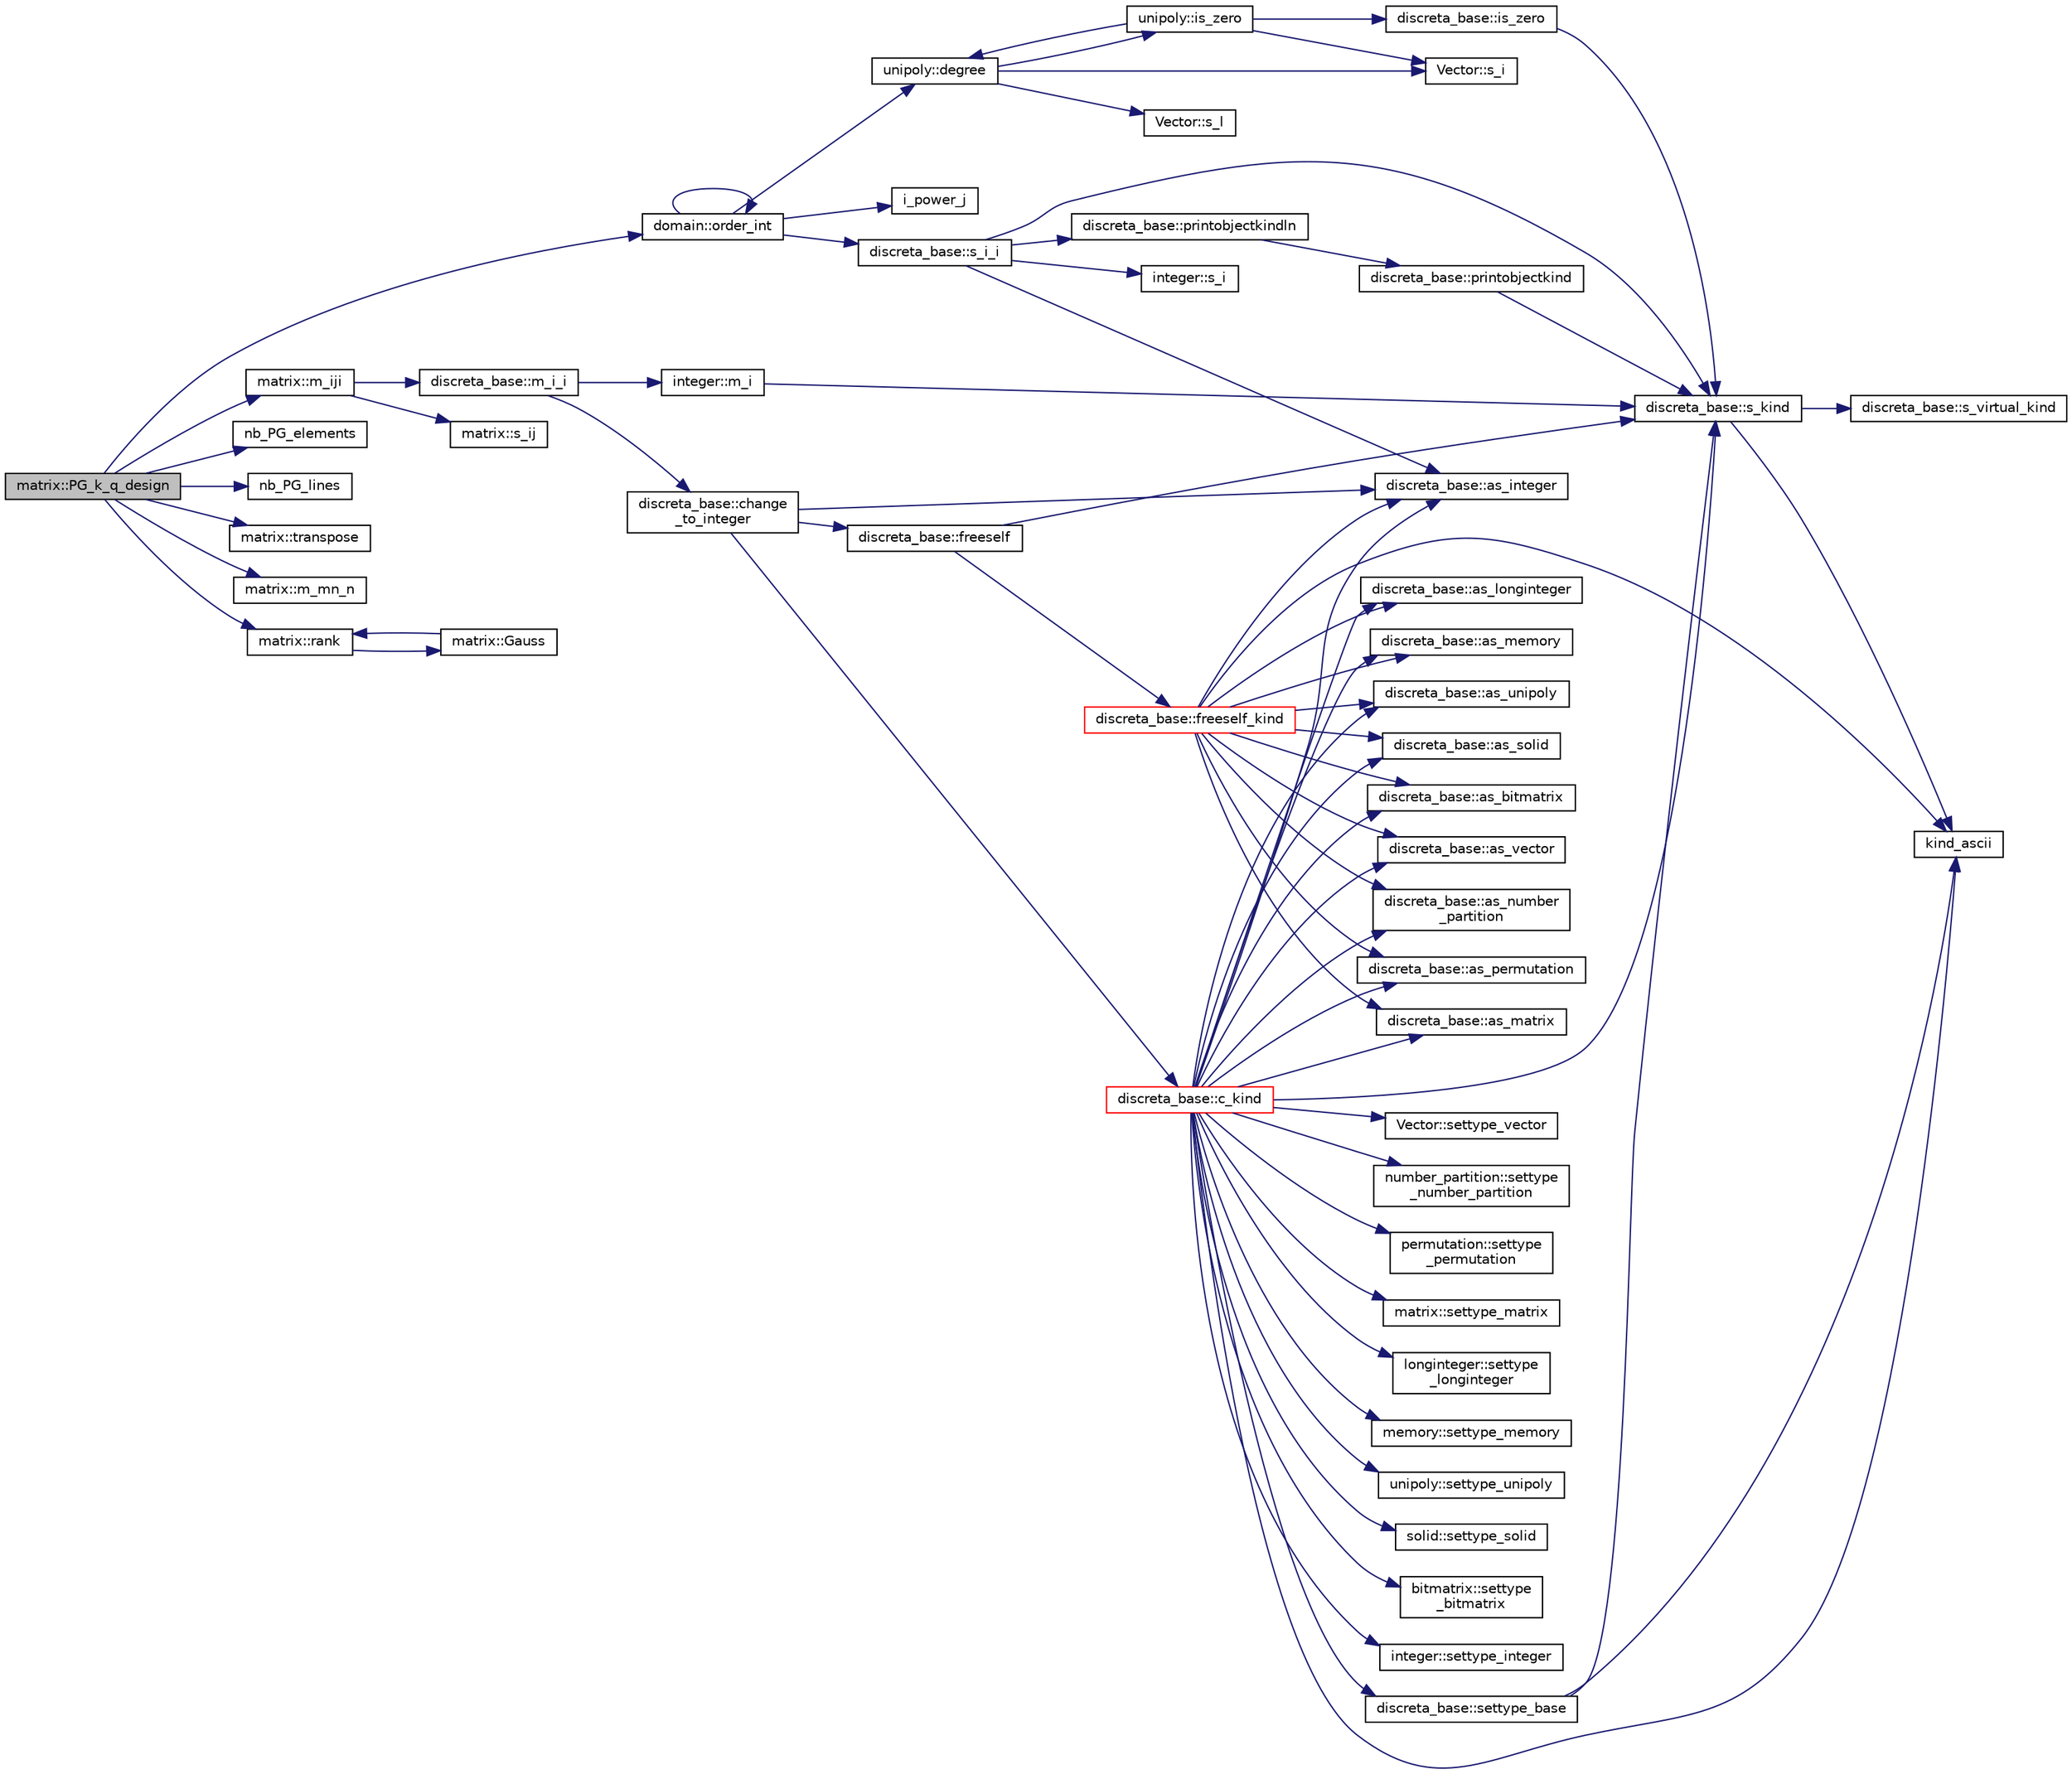 digraph "matrix::PG_k_q_design"
{
  edge [fontname="Helvetica",fontsize="10",labelfontname="Helvetica",labelfontsize="10"];
  node [fontname="Helvetica",fontsize="10",shape=record];
  rankdir="LR";
  Node1381 [label="matrix::PG_k_q_design",height=0.2,width=0.4,color="black", fillcolor="grey75", style="filled", fontcolor="black"];
  Node1381 -> Node1382 [color="midnightblue",fontsize="10",style="solid",fontname="Helvetica"];
  Node1382 [label="domain::order_int",height=0.2,width=0.4,color="black", fillcolor="white", style="filled",URL="$de/d3b/classdomain.html#aa8dcedfd93e3a8db0069a08b9f0bfff7"];
  Node1382 -> Node1383 [color="midnightblue",fontsize="10",style="solid",fontname="Helvetica"];
  Node1383 [label="discreta_base::s_i_i",height=0.2,width=0.4,color="black", fillcolor="white", style="filled",URL="$d7/d71/classdiscreta__base.html#aadb92c01fbe69b3034b0214b33fbc735"];
  Node1383 -> Node1384 [color="midnightblue",fontsize="10",style="solid",fontname="Helvetica"];
  Node1384 [label="discreta_base::s_kind",height=0.2,width=0.4,color="black", fillcolor="white", style="filled",URL="$d7/d71/classdiscreta__base.html#a8a830025c74adbbc3362418a7c2ba157"];
  Node1384 -> Node1385 [color="midnightblue",fontsize="10",style="solid",fontname="Helvetica"];
  Node1385 [label="discreta_base::s_virtual_kind",height=0.2,width=0.4,color="black", fillcolor="white", style="filled",URL="$d7/d71/classdiscreta__base.html#a52778a6d6943a468be083d0785d418fb"];
  Node1384 -> Node1386 [color="midnightblue",fontsize="10",style="solid",fontname="Helvetica"];
  Node1386 [label="kind_ascii",height=0.2,width=0.4,color="black", fillcolor="white", style="filled",URL="$d9/d60/discreta_8h.html#ad0ce825a9f29bc6cec27e1b64cfe27bf"];
  Node1383 -> Node1387 [color="midnightblue",fontsize="10",style="solid",fontname="Helvetica"];
  Node1387 [label="discreta_base::printobjectkindln",height=0.2,width=0.4,color="black", fillcolor="white", style="filled",URL="$d7/d71/classdiscreta__base.html#a677ccc8f392ebedde05e453f8cf59559"];
  Node1387 -> Node1388 [color="midnightblue",fontsize="10",style="solid",fontname="Helvetica"];
  Node1388 [label="discreta_base::printobjectkind",height=0.2,width=0.4,color="black", fillcolor="white", style="filled",URL="$d7/d71/classdiscreta__base.html#aa75a1314aa706909b029664944904231"];
  Node1388 -> Node1384 [color="midnightblue",fontsize="10",style="solid",fontname="Helvetica"];
  Node1383 -> Node1389 [color="midnightblue",fontsize="10",style="solid",fontname="Helvetica"];
  Node1389 [label="discreta_base::as_integer",height=0.2,width=0.4,color="black", fillcolor="white", style="filled",URL="$d7/d71/classdiscreta__base.html#a00d7691eaf874fd283d942692fe8dd26"];
  Node1383 -> Node1390 [color="midnightblue",fontsize="10",style="solid",fontname="Helvetica"];
  Node1390 [label="integer::s_i",height=0.2,width=0.4,color="black", fillcolor="white", style="filled",URL="$d0/de5/classinteger.html#adf28e9f94d4c844adaa950deeb80b904"];
  Node1382 -> Node1382 [color="midnightblue",fontsize="10",style="solid",fontname="Helvetica"];
  Node1382 -> Node1391 [color="midnightblue",fontsize="10",style="solid",fontname="Helvetica"];
  Node1391 [label="unipoly::degree",height=0.2,width=0.4,color="black", fillcolor="white", style="filled",URL="$d1/d89/classunipoly.html#ab2b9692ea17ce32c0c8f2cc246517e37"];
  Node1391 -> Node1392 [color="midnightblue",fontsize="10",style="solid",fontname="Helvetica"];
  Node1392 [label="Vector::s_l",height=0.2,width=0.4,color="black", fillcolor="white", style="filled",URL="$d5/db2/class_vector.html#ad2dc082288f858d22a528832289e0704"];
  Node1391 -> Node1393 [color="midnightblue",fontsize="10",style="solid",fontname="Helvetica"];
  Node1393 [label="Vector::s_i",height=0.2,width=0.4,color="black", fillcolor="white", style="filled",URL="$d5/db2/class_vector.html#a1c4fe1752523df8119f70dd550244871"];
  Node1391 -> Node1394 [color="midnightblue",fontsize="10",style="solid",fontname="Helvetica"];
  Node1394 [label="unipoly::is_zero",height=0.2,width=0.4,color="black", fillcolor="white", style="filled",URL="$d1/d89/classunipoly.html#a7bff4146466929655bf2bcfd42c682cf"];
  Node1394 -> Node1391 [color="midnightblue",fontsize="10",style="solid",fontname="Helvetica"];
  Node1394 -> Node1393 [color="midnightblue",fontsize="10",style="solid",fontname="Helvetica"];
  Node1394 -> Node1395 [color="midnightblue",fontsize="10",style="solid",fontname="Helvetica"];
  Node1395 [label="discreta_base::is_zero",height=0.2,width=0.4,color="black", fillcolor="white", style="filled",URL="$d7/d71/classdiscreta__base.html#ac75f6bdc1ba1b406e26cf921adfd9864"];
  Node1395 -> Node1384 [color="midnightblue",fontsize="10",style="solid",fontname="Helvetica"];
  Node1382 -> Node1396 [color="midnightblue",fontsize="10",style="solid",fontname="Helvetica"];
  Node1396 [label="i_power_j",height=0.2,width=0.4,color="black", fillcolor="white", style="filled",URL="$de/dc5/algebra__and__number__theory_8h.html#a39b321523e8957d701618bb5cac542b5"];
  Node1381 -> Node1397 [color="midnightblue",fontsize="10",style="solid",fontname="Helvetica"];
  Node1397 [label="nb_PG_elements",height=0.2,width=0.4,color="black", fillcolor="white", style="filled",URL="$d4/d67/geometry_8h.html#ada56c56cb5c7b39553dc0391f2df1cee"];
  Node1381 -> Node1398 [color="midnightblue",fontsize="10",style="solid",fontname="Helvetica"];
  Node1398 [label="nb_PG_lines",height=0.2,width=0.4,color="black", fillcolor="white", style="filled",URL="$d6/d00/matrix_8_c.html#a59a0e6cd6007a72a4e54258b6820f1a9"];
  Node1381 -> Node1399 [color="midnightblue",fontsize="10",style="solid",fontname="Helvetica"];
  Node1399 [label="matrix::transpose",height=0.2,width=0.4,color="black", fillcolor="white", style="filled",URL="$d1/d8d/classmatrix.html#a1d8064be96298b81e8e060f02b9cef3e"];
  Node1381 -> Node1400 [color="midnightblue",fontsize="10",style="solid",fontname="Helvetica"];
  Node1400 [label="matrix::m_mn_n",height=0.2,width=0.4,color="black", fillcolor="white", style="filled",URL="$d1/d8d/classmatrix.html#ae9a8cf19bd93428639950725edbd2271"];
  Node1381 -> Node1401 [color="midnightblue",fontsize="10",style="solid",fontname="Helvetica"];
  Node1401 [label="matrix::rank",height=0.2,width=0.4,color="black", fillcolor="white", style="filled",URL="$d1/d8d/classmatrix.html#a6248f2f23a2b0f011a21548cced5dc1f"];
  Node1401 -> Node1402 [color="midnightblue",fontsize="10",style="solid",fontname="Helvetica"];
  Node1402 [label="matrix::Gauss",height=0.2,width=0.4,color="black", fillcolor="white", style="filled",URL="$d1/d8d/classmatrix.html#abe8ed121d6bc29e1cc4432ad45542450"];
  Node1402 -> Node1401 [color="midnightblue",fontsize="10",style="solid",fontname="Helvetica"];
  Node1381 -> Node1403 [color="midnightblue",fontsize="10",style="solid",fontname="Helvetica"];
  Node1403 [label="matrix::m_iji",height=0.2,width=0.4,color="black", fillcolor="white", style="filled",URL="$d1/d8d/classmatrix.html#a8cece141dbb3d39e94933c8da46dbd50"];
  Node1403 -> Node1404 [color="midnightblue",fontsize="10",style="solid",fontname="Helvetica"];
  Node1404 [label="matrix::s_ij",height=0.2,width=0.4,color="black", fillcolor="white", style="filled",URL="$d1/d8d/classmatrix.html#ab36f1b3abd2df280224c50c9debb57df"];
  Node1403 -> Node1405 [color="midnightblue",fontsize="10",style="solid",fontname="Helvetica"];
  Node1405 [label="discreta_base::m_i_i",height=0.2,width=0.4,color="black", fillcolor="white", style="filled",URL="$d7/d71/classdiscreta__base.html#aa231464a9d4bc233f66608021c9ad997"];
  Node1405 -> Node1406 [color="midnightblue",fontsize="10",style="solid",fontname="Helvetica"];
  Node1406 [label="discreta_base::change\l_to_integer",height=0.2,width=0.4,color="black", fillcolor="white", style="filled",URL="$d7/d71/classdiscreta__base.html#a58a5a5bd8f8e6f2dd7b4483b66dc7bb9"];
  Node1406 -> Node1407 [color="midnightblue",fontsize="10",style="solid",fontname="Helvetica"];
  Node1407 [label="discreta_base::freeself",height=0.2,width=0.4,color="black", fillcolor="white", style="filled",URL="$d7/d71/classdiscreta__base.html#a9a3c9501a562293b5667c11b9174d6e5"];
  Node1407 -> Node1408 [color="midnightblue",fontsize="10",style="solid",fontname="Helvetica"];
  Node1408 [label="discreta_base::freeself_kind",height=0.2,width=0.4,color="red", fillcolor="white", style="filled",URL="$d7/d71/classdiscreta__base.html#a63a23ada2165b3838fab719ed458cec8"];
  Node1408 -> Node1389 [color="midnightblue",fontsize="10",style="solid",fontname="Helvetica"];
  Node1408 -> Node1412 [color="midnightblue",fontsize="10",style="solid",fontname="Helvetica"];
  Node1412 [label="discreta_base::as_vector",height=0.2,width=0.4,color="black", fillcolor="white", style="filled",URL="$d7/d71/classdiscreta__base.html#a7bdd6cae39c380b128ee9e17e42cf020"];
  Node1408 -> Node1415 [color="midnightblue",fontsize="10",style="solid",fontname="Helvetica"];
  Node1415 [label="discreta_base::as_number\l_partition",height=0.2,width=0.4,color="black", fillcolor="white", style="filled",URL="$d7/d71/classdiscreta__base.html#a307aa09de0e925d46697707968ffab00"];
  Node1408 -> Node1417 [color="midnightblue",fontsize="10",style="solid",fontname="Helvetica"];
  Node1417 [label="discreta_base::as_permutation",height=0.2,width=0.4,color="black", fillcolor="white", style="filled",URL="$d7/d71/classdiscreta__base.html#aa4e72f36a82984239b12ae831e131098"];
  Node1408 -> Node1419 [color="midnightblue",fontsize="10",style="solid",fontname="Helvetica"];
  Node1419 [label="discreta_base::as_matrix",height=0.2,width=0.4,color="black", fillcolor="white", style="filled",URL="$d7/d71/classdiscreta__base.html#ae4d7f56d917a4707b838fbffde6467ff"];
  Node1408 -> Node1422 [color="midnightblue",fontsize="10",style="solid",fontname="Helvetica"];
  Node1422 [label="discreta_base::as_longinteger",height=0.2,width=0.4,color="black", fillcolor="white", style="filled",URL="$d7/d71/classdiscreta__base.html#a20a094639eb711b10c8694c51937f7cd"];
  Node1408 -> Node1425 [color="midnightblue",fontsize="10",style="solid",fontname="Helvetica"];
  Node1425 [label="discreta_base::as_memory",height=0.2,width=0.4,color="black", fillcolor="white", style="filled",URL="$d7/d71/classdiscreta__base.html#ad94b2d7dce0cd4fa22db57f6e79c4bd2"];
  Node1408 -> Node1427 [color="midnightblue",fontsize="10",style="solid",fontname="Helvetica"];
  Node1427 [label="discreta_base::as_unipoly",height=0.2,width=0.4,color="black", fillcolor="white", style="filled",URL="$d7/d71/classdiscreta__base.html#ad50d8027f039fe5c2478cddb243adc9d"];
  Node1408 -> Node1429 [color="midnightblue",fontsize="10",style="solid",fontname="Helvetica"];
  Node1429 [label="discreta_base::as_solid",height=0.2,width=0.4,color="black", fillcolor="white", style="filled",URL="$d7/d71/classdiscreta__base.html#a1fc5f2b85ec97ab0a69dd64903c970a5"];
  Node1408 -> Node1431 [color="midnightblue",fontsize="10",style="solid",fontname="Helvetica"];
  Node1431 [label="discreta_base::as_bitmatrix",height=0.2,width=0.4,color="black", fillcolor="white", style="filled",URL="$d7/d71/classdiscreta__base.html#a071ad54ea8ef6c9d1d15f532e5a76df6"];
  Node1408 -> Node1386 [color="midnightblue",fontsize="10",style="solid",fontname="Helvetica"];
  Node1407 -> Node1384 [color="midnightblue",fontsize="10",style="solid",fontname="Helvetica"];
  Node1406 -> Node1449 [color="midnightblue",fontsize="10",style="solid",fontname="Helvetica"];
  Node1449 [label="discreta_base::c_kind",height=0.2,width=0.4,color="red", fillcolor="white", style="filled",URL="$d7/d71/classdiscreta__base.html#adc2ff61589c2d083688e7a43f333cb62"];
  Node1449 -> Node1450 [color="midnightblue",fontsize="10",style="solid",fontname="Helvetica"];
  Node1450 [label="discreta_base::settype_base",height=0.2,width=0.4,color="black", fillcolor="white", style="filled",URL="$d7/d71/classdiscreta__base.html#a4f42899a89447d1c3993ea07c38f8ad4"];
  Node1450 -> Node1384 [color="midnightblue",fontsize="10",style="solid",fontname="Helvetica"];
  Node1450 -> Node1386 [color="midnightblue",fontsize="10",style="solid",fontname="Helvetica"];
  Node1449 -> Node1389 [color="midnightblue",fontsize="10",style="solid",fontname="Helvetica"];
  Node1449 -> Node1451 [color="midnightblue",fontsize="10",style="solid",fontname="Helvetica"];
  Node1451 [label="integer::settype_integer",height=0.2,width=0.4,color="black", fillcolor="white", style="filled",URL="$d0/de5/classinteger.html#a6265c65ef311229acd513d748faba796"];
  Node1449 -> Node1412 [color="midnightblue",fontsize="10",style="solid",fontname="Helvetica"];
  Node1449 -> Node1452 [color="midnightblue",fontsize="10",style="solid",fontname="Helvetica"];
  Node1452 [label="Vector::settype_vector",height=0.2,width=0.4,color="black", fillcolor="white", style="filled",URL="$d5/db2/class_vector.html#a34e0d00b18c051f23904a8429fa6c8b4"];
  Node1449 -> Node1415 [color="midnightblue",fontsize="10",style="solid",fontname="Helvetica"];
  Node1449 -> Node1453 [color="midnightblue",fontsize="10",style="solid",fontname="Helvetica"];
  Node1453 [label="number_partition::settype\l_number_partition",height=0.2,width=0.4,color="black", fillcolor="white", style="filled",URL="$df/d50/classnumber__partition.html#a3aaec1b557758f643ffc8555bbc358be"];
  Node1449 -> Node1417 [color="midnightblue",fontsize="10",style="solid",fontname="Helvetica"];
  Node1449 -> Node1454 [color="midnightblue",fontsize="10",style="solid",fontname="Helvetica"];
  Node1454 [label="permutation::settype\l_permutation",height=0.2,width=0.4,color="black", fillcolor="white", style="filled",URL="$d0/d08/classpermutation.html#af1eea29f86195cede9562e444664c28c"];
  Node1449 -> Node1419 [color="midnightblue",fontsize="10",style="solid",fontname="Helvetica"];
  Node1449 -> Node1455 [color="midnightblue",fontsize="10",style="solid",fontname="Helvetica"];
  Node1455 [label="matrix::settype_matrix",height=0.2,width=0.4,color="black", fillcolor="white", style="filled",URL="$d1/d8d/classmatrix.html#a1780283a64a789e4084d792683d276bb"];
  Node1449 -> Node1422 [color="midnightblue",fontsize="10",style="solid",fontname="Helvetica"];
  Node1449 -> Node1456 [color="midnightblue",fontsize="10",style="solid",fontname="Helvetica"];
  Node1456 [label="longinteger::settype\l_longinteger",height=0.2,width=0.4,color="black", fillcolor="white", style="filled",URL="$d3/d71/classlonginteger.html#ae5f811ece8df31b9ff114368a18e1dc5"];
  Node1449 -> Node1425 [color="midnightblue",fontsize="10",style="solid",fontname="Helvetica"];
  Node1449 -> Node1457 [color="midnightblue",fontsize="10",style="solid",fontname="Helvetica"];
  Node1457 [label="memory::settype_memory",height=0.2,width=0.4,color="black", fillcolor="white", style="filled",URL="$d8/d99/classmemory.html#a33aae277f9b8fe36b02e9d5da895451b"];
  Node1449 -> Node1427 [color="midnightblue",fontsize="10",style="solid",fontname="Helvetica"];
  Node1449 -> Node1458 [color="midnightblue",fontsize="10",style="solid",fontname="Helvetica"];
  Node1458 [label="unipoly::settype_unipoly",height=0.2,width=0.4,color="black", fillcolor="white", style="filled",URL="$d1/d89/classunipoly.html#a8db854fcc85c5e1150b1f1b1c005c95b"];
  Node1449 -> Node1429 [color="midnightblue",fontsize="10",style="solid",fontname="Helvetica"];
  Node1449 -> Node1459 [color="midnightblue",fontsize="10",style="solid",fontname="Helvetica"];
  Node1459 [label="solid::settype_solid",height=0.2,width=0.4,color="black", fillcolor="white", style="filled",URL="$d8/def/classsolid.html#a775bd4821f75a8aee4ea3d4335ff90e0"];
  Node1449 -> Node1431 [color="midnightblue",fontsize="10",style="solid",fontname="Helvetica"];
  Node1449 -> Node1460 [color="midnightblue",fontsize="10",style="solid",fontname="Helvetica"];
  Node1460 [label="bitmatrix::settype\l_bitmatrix",height=0.2,width=0.4,color="black", fillcolor="white", style="filled",URL="$de/dc8/classbitmatrix.html#acb571d947f9526665ebbdc0ce3e2a973"];
  Node1449 -> Node1386 [color="midnightblue",fontsize="10",style="solid",fontname="Helvetica"];
  Node1449 -> Node1384 [color="midnightblue",fontsize="10",style="solid",fontname="Helvetica"];
  Node1406 -> Node1389 [color="midnightblue",fontsize="10",style="solid",fontname="Helvetica"];
  Node1405 -> Node1471 [color="midnightblue",fontsize="10",style="solid",fontname="Helvetica"];
  Node1471 [label="integer::m_i",height=0.2,width=0.4,color="black", fillcolor="white", style="filled",URL="$d0/de5/classinteger.html#a869091f0a0f35f5354c8c4a70250e8a9"];
  Node1471 -> Node1384 [color="midnightblue",fontsize="10",style="solid",fontname="Helvetica"];
}
